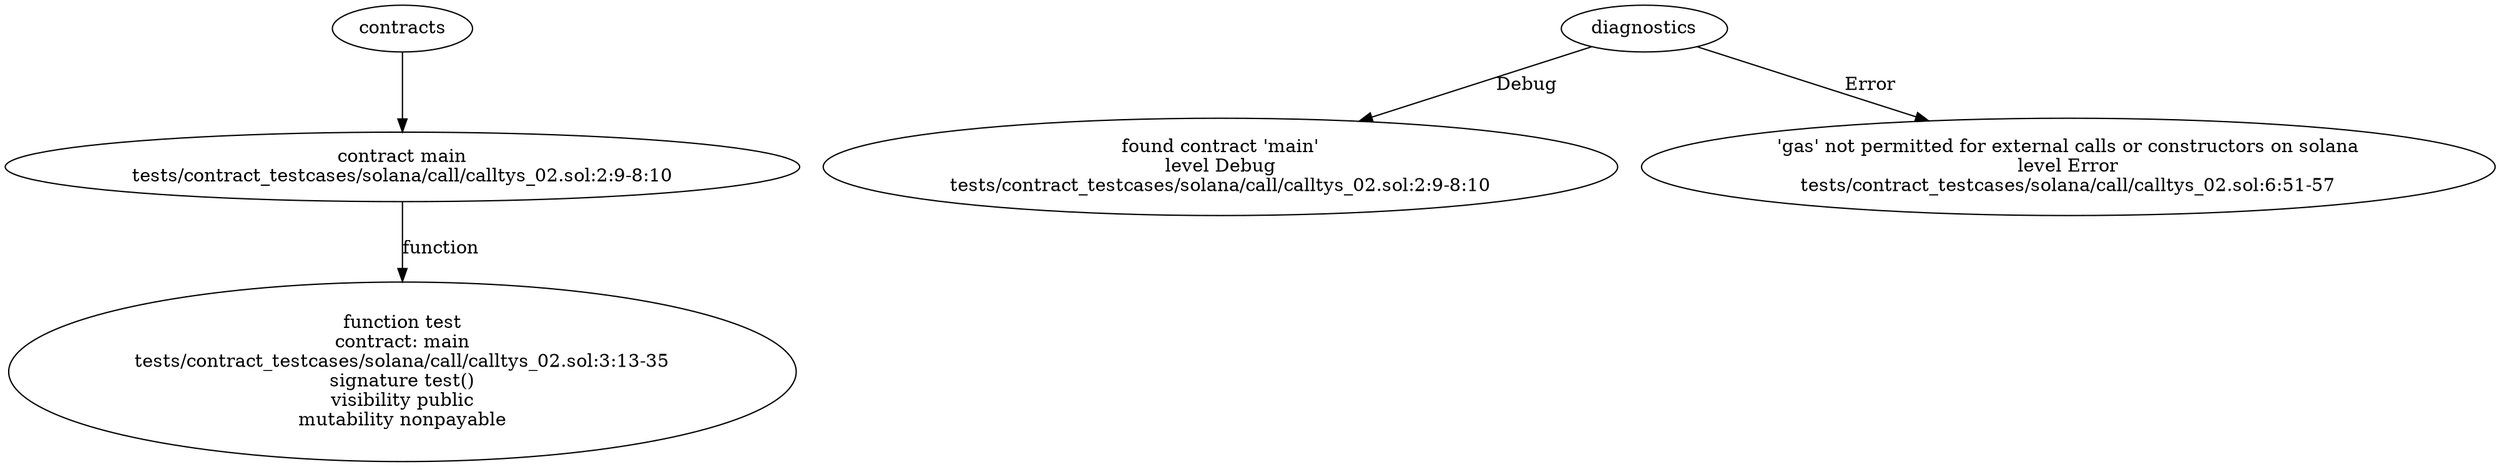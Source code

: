strict digraph "tests/contract_testcases/solana/call/calltys_02.sol" {
	contract [label="contract main\ntests/contract_testcases/solana/call/calltys_02.sol:2:9-8:10"]
	test [label="function test\ncontract: main\ntests/contract_testcases/solana/call/calltys_02.sol:3:13-35\nsignature test()\nvisibility public\nmutability nonpayable"]
	diagnostic [label="found contract 'main'\nlevel Debug\ntests/contract_testcases/solana/call/calltys_02.sol:2:9-8:10"]
	diagnostic_6 [label="'gas' not permitted for external calls or constructors on solana\nlevel Error\ntests/contract_testcases/solana/call/calltys_02.sol:6:51-57"]
	contracts -> contract
	contract -> test [label="function"]
	diagnostics -> diagnostic [label="Debug"]
	diagnostics -> diagnostic_6 [label="Error"]
}

